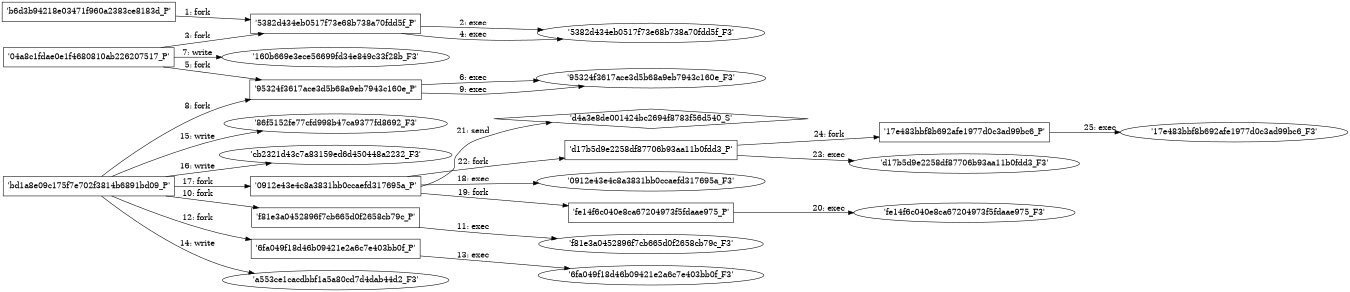digraph "D:\Learning\Paper\apt\基于CTI的攻击预警\Dataset\攻击图\ASGfromALLCTI\Threat Source Newsletter (April 1, 2021).dot" {
rankdir="LR"
size="9"
fixedsize="false"
splines="true"
nodesep=0.3
ranksep=0
fontsize=10
overlap="scalexy"
engine= "neato"
	"'b6d3b94218e03471f960a2383ce8183d_P'" [node_type=Process shape=box]
	"'5382d434eb0517f73e68b738a70fdd5f_P'" [node_type=Process shape=box]
	"'b6d3b94218e03471f960a2383ce8183d_P'" -> "'5382d434eb0517f73e68b738a70fdd5f_P'" [label="1: fork"]
	"'5382d434eb0517f73e68b738a70fdd5f_P'" [node_type=Process shape=box]
	"'5382d434eb0517f73e68b738a70fdd5f_F3'" [node_type=File shape=ellipse]
	"'5382d434eb0517f73e68b738a70fdd5f_P'" -> "'5382d434eb0517f73e68b738a70fdd5f_F3'" [label="2: exec"]
	"'04a8c1fdae0e1f4680810ab226207517_P'" [node_type=Process shape=box]
	"'5382d434eb0517f73e68b738a70fdd5f_P'" [node_type=Process shape=box]
	"'04a8c1fdae0e1f4680810ab226207517_P'" -> "'5382d434eb0517f73e68b738a70fdd5f_P'" [label="3: fork"]
	"'5382d434eb0517f73e68b738a70fdd5f_P'" [node_type=Process shape=box]
	"'5382d434eb0517f73e68b738a70fdd5f_F3'" [node_type=File shape=ellipse]
	"'5382d434eb0517f73e68b738a70fdd5f_P'" -> "'5382d434eb0517f73e68b738a70fdd5f_F3'" [label="4: exec"]
	"'04a8c1fdae0e1f4680810ab226207517_P'" [node_type=Process shape=box]
	"'95324f3617ace3d5b68a9eb7943c160e_P'" [node_type=Process shape=box]
	"'04a8c1fdae0e1f4680810ab226207517_P'" -> "'95324f3617ace3d5b68a9eb7943c160e_P'" [label="5: fork"]
	"'95324f3617ace3d5b68a9eb7943c160e_P'" [node_type=Process shape=box]
	"'95324f3617ace3d5b68a9eb7943c160e_F3'" [node_type=File shape=ellipse]
	"'95324f3617ace3d5b68a9eb7943c160e_P'" -> "'95324f3617ace3d5b68a9eb7943c160e_F3'" [label="6: exec"]
	"'160b669e3ece56699fd34e849c33f28b_F3'" [node_type=file shape=ellipse]
	"'04a8c1fdae0e1f4680810ab226207517_P'" [node_type=Process shape=box]
	"'04a8c1fdae0e1f4680810ab226207517_P'" -> "'160b669e3ece56699fd34e849c33f28b_F3'" [label="7: write"]
	"'bd1a8e09c175f7e702f3814b6891bd09_P'" [node_type=Process shape=box]
	"'95324f3617ace3d5b68a9eb7943c160e_P'" [node_type=Process shape=box]
	"'bd1a8e09c175f7e702f3814b6891bd09_P'" -> "'95324f3617ace3d5b68a9eb7943c160e_P'" [label="8: fork"]
	"'95324f3617ace3d5b68a9eb7943c160e_P'" [node_type=Process shape=box]
	"'95324f3617ace3d5b68a9eb7943c160e_F3'" [node_type=File shape=ellipse]
	"'95324f3617ace3d5b68a9eb7943c160e_P'" -> "'95324f3617ace3d5b68a9eb7943c160e_F3'" [label="9: exec"]
	"'bd1a8e09c175f7e702f3814b6891bd09_P'" [node_type=Process shape=box]
	"'f81e3a0452896f7cb665d0f2658cb79c_P'" [node_type=Process shape=box]
	"'bd1a8e09c175f7e702f3814b6891bd09_P'" -> "'f81e3a0452896f7cb665d0f2658cb79c_P'" [label="10: fork"]
	"'f81e3a0452896f7cb665d0f2658cb79c_P'" [node_type=Process shape=box]
	"'f81e3a0452896f7cb665d0f2658cb79c_F3'" [node_type=File shape=ellipse]
	"'f81e3a0452896f7cb665d0f2658cb79c_P'" -> "'f81e3a0452896f7cb665d0f2658cb79c_F3'" [label="11: exec"]
	"'bd1a8e09c175f7e702f3814b6891bd09_P'" [node_type=Process shape=box]
	"'6fa049f18d46b09421e2a6c7e403bb0f_P'" [node_type=Process shape=box]
	"'bd1a8e09c175f7e702f3814b6891bd09_P'" -> "'6fa049f18d46b09421e2a6c7e403bb0f_P'" [label="12: fork"]
	"'6fa049f18d46b09421e2a6c7e403bb0f_P'" [node_type=Process shape=box]
	"'6fa049f18d46b09421e2a6c7e403bb0f_F3'" [node_type=File shape=ellipse]
	"'6fa049f18d46b09421e2a6c7e403bb0f_P'" -> "'6fa049f18d46b09421e2a6c7e403bb0f_F3'" [label="13: exec"]
	"'a553ce1cacdbbf1a5a80cd7d4dab44d2_F3'" [node_type=file shape=ellipse]
	"'bd1a8e09c175f7e702f3814b6891bd09_P'" [node_type=Process shape=box]
	"'bd1a8e09c175f7e702f3814b6891bd09_P'" -> "'a553ce1cacdbbf1a5a80cd7d4dab44d2_F3'" [label="14: write"]
	"'86f5152fe77cfd998b47ca9377fd8692_F3'" [node_type=file shape=ellipse]
	"'bd1a8e09c175f7e702f3814b6891bd09_P'" [node_type=Process shape=box]
	"'bd1a8e09c175f7e702f3814b6891bd09_P'" -> "'86f5152fe77cfd998b47ca9377fd8692_F3'" [label="15: write"]
	"'cb2321d43c7a83159ed6d450448a2232_F3'" [node_type=file shape=ellipse]
	"'bd1a8e09c175f7e702f3814b6891bd09_P'" [node_type=Process shape=box]
	"'bd1a8e09c175f7e702f3814b6891bd09_P'" -> "'cb2321d43c7a83159ed6d450448a2232_F3'" [label="16: write"]
	"'bd1a8e09c175f7e702f3814b6891bd09_P'" [node_type=Process shape=box]
	"'0912e43e4c8a3831bb0ccaefd317695a_P'" [node_type=Process shape=box]
	"'bd1a8e09c175f7e702f3814b6891bd09_P'" -> "'0912e43e4c8a3831bb0ccaefd317695a_P'" [label="17: fork"]
	"'0912e43e4c8a3831bb0ccaefd317695a_P'" [node_type=Process shape=box]
	"'0912e43e4c8a3831bb0ccaefd317695a_F3'" [node_type=File shape=ellipse]
	"'0912e43e4c8a3831bb0ccaefd317695a_P'" -> "'0912e43e4c8a3831bb0ccaefd317695a_F3'" [label="18: exec"]
	"'0912e43e4c8a3831bb0ccaefd317695a_P'" [node_type=Process shape=box]
	"'fe14f6c040e8ca67204973f5fdaae975_P'" [node_type=Process shape=box]
	"'0912e43e4c8a3831bb0ccaefd317695a_P'" -> "'fe14f6c040e8ca67204973f5fdaae975_P'" [label="19: fork"]
	"'fe14f6c040e8ca67204973f5fdaae975_P'" [node_type=Process shape=box]
	"'fe14f6c040e8ca67204973f5fdaae975_F3'" [node_type=File shape=ellipse]
	"'fe14f6c040e8ca67204973f5fdaae975_P'" -> "'fe14f6c040e8ca67204973f5fdaae975_F3'" [label="20: exec"]
	"'d4a3e8de001424bc2694f8783f56d540_S'" [node_type=Socket shape=diamond]
	"'0912e43e4c8a3831bb0ccaefd317695a_P'" [node_type=Process shape=box]
	"'0912e43e4c8a3831bb0ccaefd317695a_P'" -> "'d4a3e8de001424bc2694f8783f56d540_S'" [label="21: send"]
	"'0912e43e4c8a3831bb0ccaefd317695a_P'" [node_type=Process shape=box]
	"'d17b5d9e2258df87706b93aa11b0fdd3_P'" [node_type=Process shape=box]
	"'0912e43e4c8a3831bb0ccaefd317695a_P'" -> "'d17b5d9e2258df87706b93aa11b0fdd3_P'" [label="22: fork"]
	"'d17b5d9e2258df87706b93aa11b0fdd3_P'" [node_type=Process shape=box]
	"'d17b5d9e2258df87706b93aa11b0fdd3_F3'" [node_type=File shape=ellipse]
	"'d17b5d9e2258df87706b93aa11b0fdd3_P'" -> "'d17b5d9e2258df87706b93aa11b0fdd3_F3'" [label="23: exec"]
	"'d17b5d9e2258df87706b93aa11b0fdd3_P'" [node_type=Process shape=box]
	"'17e483bbf8b692afe1977d0c3ad99bc6_P'" [node_type=Process shape=box]
	"'d17b5d9e2258df87706b93aa11b0fdd3_P'" -> "'17e483bbf8b692afe1977d0c3ad99bc6_P'" [label="24: fork"]
	"'17e483bbf8b692afe1977d0c3ad99bc6_P'" [node_type=Process shape=box]
	"'17e483bbf8b692afe1977d0c3ad99bc6_F3'" [node_type=File shape=ellipse]
	"'17e483bbf8b692afe1977d0c3ad99bc6_P'" -> "'17e483bbf8b692afe1977d0c3ad99bc6_F3'" [label="25: exec"]
}
